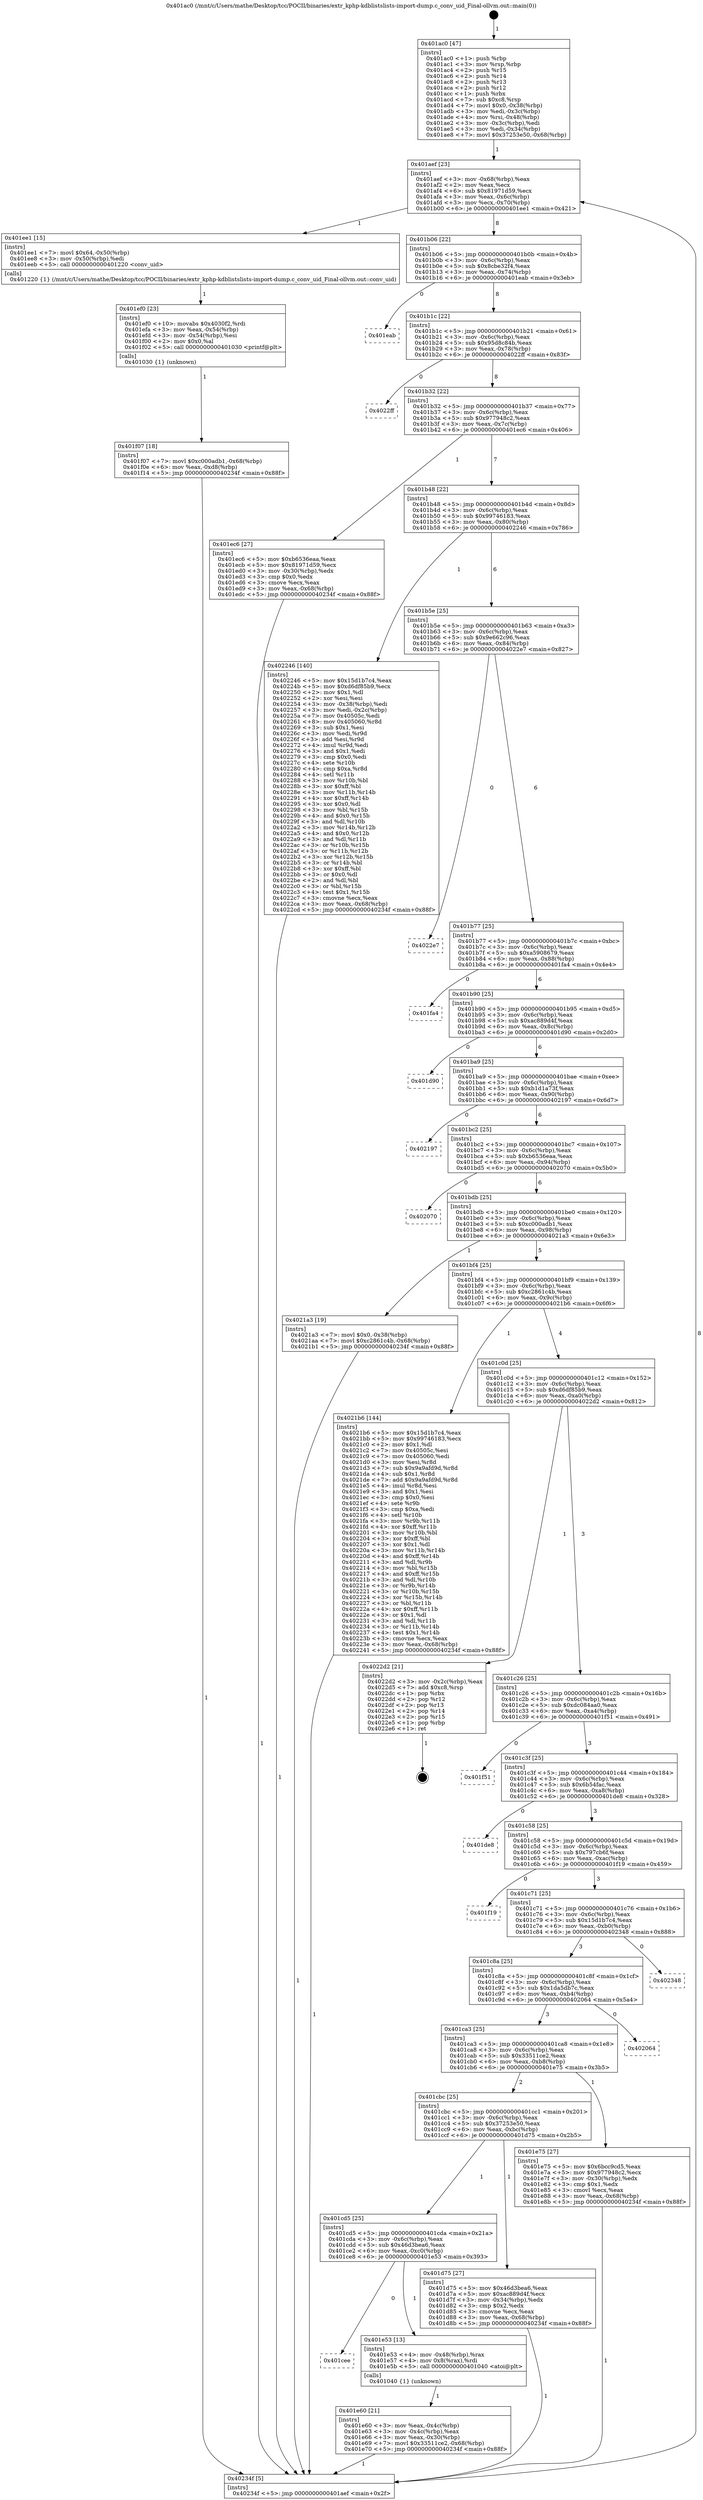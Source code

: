digraph "0x401ac0" {
  label = "0x401ac0 (/mnt/c/Users/mathe/Desktop/tcc/POCII/binaries/extr_kphp-kdblistslists-import-dump.c_conv_uid_Final-ollvm.out::main(0))"
  labelloc = "t"
  node[shape=record]

  Entry [label="",width=0.3,height=0.3,shape=circle,fillcolor=black,style=filled]
  "0x401aef" [label="{
     0x401aef [23]\l
     | [instrs]\l
     &nbsp;&nbsp;0x401aef \<+3\>: mov -0x68(%rbp),%eax\l
     &nbsp;&nbsp;0x401af2 \<+2\>: mov %eax,%ecx\l
     &nbsp;&nbsp;0x401af4 \<+6\>: sub $0x81971d59,%ecx\l
     &nbsp;&nbsp;0x401afa \<+3\>: mov %eax,-0x6c(%rbp)\l
     &nbsp;&nbsp;0x401afd \<+3\>: mov %ecx,-0x70(%rbp)\l
     &nbsp;&nbsp;0x401b00 \<+6\>: je 0000000000401ee1 \<main+0x421\>\l
  }"]
  "0x401ee1" [label="{
     0x401ee1 [15]\l
     | [instrs]\l
     &nbsp;&nbsp;0x401ee1 \<+7\>: movl $0x64,-0x50(%rbp)\l
     &nbsp;&nbsp;0x401ee8 \<+3\>: mov -0x50(%rbp),%edi\l
     &nbsp;&nbsp;0x401eeb \<+5\>: call 0000000000401220 \<conv_uid\>\l
     | [calls]\l
     &nbsp;&nbsp;0x401220 \{1\} (/mnt/c/Users/mathe/Desktop/tcc/POCII/binaries/extr_kphp-kdblistslists-import-dump.c_conv_uid_Final-ollvm.out::conv_uid)\l
  }"]
  "0x401b06" [label="{
     0x401b06 [22]\l
     | [instrs]\l
     &nbsp;&nbsp;0x401b06 \<+5\>: jmp 0000000000401b0b \<main+0x4b\>\l
     &nbsp;&nbsp;0x401b0b \<+3\>: mov -0x6c(%rbp),%eax\l
     &nbsp;&nbsp;0x401b0e \<+5\>: sub $0x8cbe32f4,%eax\l
     &nbsp;&nbsp;0x401b13 \<+3\>: mov %eax,-0x74(%rbp)\l
     &nbsp;&nbsp;0x401b16 \<+6\>: je 0000000000401eab \<main+0x3eb\>\l
  }"]
  Exit [label="",width=0.3,height=0.3,shape=circle,fillcolor=black,style=filled,peripheries=2]
  "0x401eab" [label="{
     0x401eab\l
  }", style=dashed]
  "0x401b1c" [label="{
     0x401b1c [22]\l
     | [instrs]\l
     &nbsp;&nbsp;0x401b1c \<+5\>: jmp 0000000000401b21 \<main+0x61\>\l
     &nbsp;&nbsp;0x401b21 \<+3\>: mov -0x6c(%rbp),%eax\l
     &nbsp;&nbsp;0x401b24 \<+5\>: sub $0x95d8c84b,%eax\l
     &nbsp;&nbsp;0x401b29 \<+3\>: mov %eax,-0x78(%rbp)\l
     &nbsp;&nbsp;0x401b2c \<+6\>: je 00000000004022ff \<main+0x83f\>\l
  }"]
  "0x401f07" [label="{
     0x401f07 [18]\l
     | [instrs]\l
     &nbsp;&nbsp;0x401f07 \<+7\>: movl $0xc000adb1,-0x68(%rbp)\l
     &nbsp;&nbsp;0x401f0e \<+6\>: mov %eax,-0xd8(%rbp)\l
     &nbsp;&nbsp;0x401f14 \<+5\>: jmp 000000000040234f \<main+0x88f\>\l
  }"]
  "0x4022ff" [label="{
     0x4022ff\l
  }", style=dashed]
  "0x401b32" [label="{
     0x401b32 [22]\l
     | [instrs]\l
     &nbsp;&nbsp;0x401b32 \<+5\>: jmp 0000000000401b37 \<main+0x77\>\l
     &nbsp;&nbsp;0x401b37 \<+3\>: mov -0x6c(%rbp),%eax\l
     &nbsp;&nbsp;0x401b3a \<+5\>: sub $0x977948c2,%eax\l
     &nbsp;&nbsp;0x401b3f \<+3\>: mov %eax,-0x7c(%rbp)\l
     &nbsp;&nbsp;0x401b42 \<+6\>: je 0000000000401ec6 \<main+0x406\>\l
  }"]
  "0x401ef0" [label="{
     0x401ef0 [23]\l
     | [instrs]\l
     &nbsp;&nbsp;0x401ef0 \<+10\>: movabs $0x4030f2,%rdi\l
     &nbsp;&nbsp;0x401efa \<+3\>: mov %eax,-0x54(%rbp)\l
     &nbsp;&nbsp;0x401efd \<+3\>: mov -0x54(%rbp),%esi\l
     &nbsp;&nbsp;0x401f00 \<+2\>: mov $0x0,%al\l
     &nbsp;&nbsp;0x401f02 \<+5\>: call 0000000000401030 \<printf@plt\>\l
     | [calls]\l
     &nbsp;&nbsp;0x401030 \{1\} (unknown)\l
  }"]
  "0x401ec6" [label="{
     0x401ec6 [27]\l
     | [instrs]\l
     &nbsp;&nbsp;0x401ec6 \<+5\>: mov $0xb6536eaa,%eax\l
     &nbsp;&nbsp;0x401ecb \<+5\>: mov $0x81971d59,%ecx\l
     &nbsp;&nbsp;0x401ed0 \<+3\>: mov -0x30(%rbp),%edx\l
     &nbsp;&nbsp;0x401ed3 \<+3\>: cmp $0x0,%edx\l
     &nbsp;&nbsp;0x401ed6 \<+3\>: cmove %ecx,%eax\l
     &nbsp;&nbsp;0x401ed9 \<+3\>: mov %eax,-0x68(%rbp)\l
     &nbsp;&nbsp;0x401edc \<+5\>: jmp 000000000040234f \<main+0x88f\>\l
  }"]
  "0x401b48" [label="{
     0x401b48 [22]\l
     | [instrs]\l
     &nbsp;&nbsp;0x401b48 \<+5\>: jmp 0000000000401b4d \<main+0x8d\>\l
     &nbsp;&nbsp;0x401b4d \<+3\>: mov -0x6c(%rbp),%eax\l
     &nbsp;&nbsp;0x401b50 \<+5\>: sub $0x99746183,%eax\l
     &nbsp;&nbsp;0x401b55 \<+3\>: mov %eax,-0x80(%rbp)\l
     &nbsp;&nbsp;0x401b58 \<+6\>: je 0000000000402246 \<main+0x786\>\l
  }"]
  "0x401e60" [label="{
     0x401e60 [21]\l
     | [instrs]\l
     &nbsp;&nbsp;0x401e60 \<+3\>: mov %eax,-0x4c(%rbp)\l
     &nbsp;&nbsp;0x401e63 \<+3\>: mov -0x4c(%rbp),%eax\l
     &nbsp;&nbsp;0x401e66 \<+3\>: mov %eax,-0x30(%rbp)\l
     &nbsp;&nbsp;0x401e69 \<+7\>: movl $0x33511ce2,-0x68(%rbp)\l
     &nbsp;&nbsp;0x401e70 \<+5\>: jmp 000000000040234f \<main+0x88f\>\l
  }"]
  "0x402246" [label="{
     0x402246 [140]\l
     | [instrs]\l
     &nbsp;&nbsp;0x402246 \<+5\>: mov $0x15d1b7c4,%eax\l
     &nbsp;&nbsp;0x40224b \<+5\>: mov $0xd6df85b9,%ecx\l
     &nbsp;&nbsp;0x402250 \<+2\>: mov $0x1,%dl\l
     &nbsp;&nbsp;0x402252 \<+2\>: xor %esi,%esi\l
     &nbsp;&nbsp;0x402254 \<+3\>: mov -0x38(%rbp),%edi\l
     &nbsp;&nbsp;0x402257 \<+3\>: mov %edi,-0x2c(%rbp)\l
     &nbsp;&nbsp;0x40225a \<+7\>: mov 0x40505c,%edi\l
     &nbsp;&nbsp;0x402261 \<+8\>: mov 0x405060,%r8d\l
     &nbsp;&nbsp;0x402269 \<+3\>: sub $0x1,%esi\l
     &nbsp;&nbsp;0x40226c \<+3\>: mov %edi,%r9d\l
     &nbsp;&nbsp;0x40226f \<+3\>: add %esi,%r9d\l
     &nbsp;&nbsp;0x402272 \<+4\>: imul %r9d,%edi\l
     &nbsp;&nbsp;0x402276 \<+3\>: and $0x1,%edi\l
     &nbsp;&nbsp;0x402279 \<+3\>: cmp $0x0,%edi\l
     &nbsp;&nbsp;0x40227c \<+4\>: sete %r10b\l
     &nbsp;&nbsp;0x402280 \<+4\>: cmp $0xa,%r8d\l
     &nbsp;&nbsp;0x402284 \<+4\>: setl %r11b\l
     &nbsp;&nbsp;0x402288 \<+3\>: mov %r10b,%bl\l
     &nbsp;&nbsp;0x40228b \<+3\>: xor $0xff,%bl\l
     &nbsp;&nbsp;0x40228e \<+3\>: mov %r11b,%r14b\l
     &nbsp;&nbsp;0x402291 \<+4\>: xor $0xff,%r14b\l
     &nbsp;&nbsp;0x402295 \<+3\>: xor $0x0,%dl\l
     &nbsp;&nbsp;0x402298 \<+3\>: mov %bl,%r15b\l
     &nbsp;&nbsp;0x40229b \<+4\>: and $0x0,%r15b\l
     &nbsp;&nbsp;0x40229f \<+3\>: and %dl,%r10b\l
     &nbsp;&nbsp;0x4022a2 \<+3\>: mov %r14b,%r12b\l
     &nbsp;&nbsp;0x4022a5 \<+4\>: and $0x0,%r12b\l
     &nbsp;&nbsp;0x4022a9 \<+3\>: and %dl,%r11b\l
     &nbsp;&nbsp;0x4022ac \<+3\>: or %r10b,%r15b\l
     &nbsp;&nbsp;0x4022af \<+3\>: or %r11b,%r12b\l
     &nbsp;&nbsp;0x4022b2 \<+3\>: xor %r12b,%r15b\l
     &nbsp;&nbsp;0x4022b5 \<+3\>: or %r14b,%bl\l
     &nbsp;&nbsp;0x4022b8 \<+3\>: xor $0xff,%bl\l
     &nbsp;&nbsp;0x4022bb \<+3\>: or $0x0,%dl\l
     &nbsp;&nbsp;0x4022be \<+2\>: and %dl,%bl\l
     &nbsp;&nbsp;0x4022c0 \<+3\>: or %bl,%r15b\l
     &nbsp;&nbsp;0x4022c3 \<+4\>: test $0x1,%r15b\l
     &nbsp;&nbsp;0x4022c7 \<+3\>: cmovne %ecx,%eax\l
     &nbsp;&nbsp;0x4022ca \<+3\>: mov %eax,-0x68(%rbp)\l
     &nbsp;&nbsp;0x4022cd \<+5\>: jmp 000000000040234f \<main+0x88f\>\l
  }"]
  "0x401b5e" [label="{
     0x401b5e [25]\l
     | [instrs]\l
     &nbsp;&nbsp;0x401b5e \<+5\>: jmp 0000000000401b63 \<main+0xa3\>\l
     &nbsp;&nbsp;0x401b63 \<+3\>: mov -0x6c(%rbp),%eax\l
     &nbsp;&nbsp;0x401b66 \<+5\>: sub $0x9e662c96,%eax\l
     &nbsp;&nbsp;0x401b6b \<+6\>: mov %eax,-0x84(%rbp)\l
     &nbsp;&nbsp;0x401b71 \<+6\>: je 00000000004022e7 \<main+0x827\>\l
  }"]
  "0x401cee" [label="{
     0x401cee\l
  }", style=dashed]
  "0x4022e7" [label="{
     0x4022e7\l
  }", style=dashed]
  "0x401b77" [label="{
     0x401b77 [25]\l
     | [instrs]\l
     &nbsp;&nbsp;0x401b77 \<+5\>: jmp 0000000000401b7c \<main+0xbc\>\l
     &nbsp;&nbsp;0x401b7c \<+3\>: mov -0x6c(%rbp),%eax\l
     &nbsp;&nbsp;0x401b7f \<+5\>: sub $0xa5908679,%eax\l
     &nbsp;&nbsp;0x401b84 \<+6\>: mov %eax,-0x88(%rbp)\l
     &nbsp;&nbsp;0x401b8a \<+6\>: je 0000000000401fa4 \<main+0x4e4\>\l
  }"]
  "0x401e53" [label="{
     0x401e53 [13]\l
     | [instrs]\l
     &nbsp;&nbsp;0x401e53 \<+4\>: mov -0x48(%rbp),%rax\l
     &nbsp;&nbsp;0x401e57 \<+4\>: mov 0x8(%rax),%rdi\l
     &nbsp;&nbsp;0x401e5b \<+5\>: call 0000000000401040 \<atoi@plt\>\l
     | [calls]\l
     &nbsp;&nbsp;0x401040 \{1\} (unknown)\l
  }"]
  "0x401fa4" [label="{
     0x401fa4\l
  }", style=dashed]
  "0x401b90" [label="{
     0x401b90 [25]\l
     | [instrs]\l
     &nbsp;&nbsp;0x401b90 \<+5\>: jmp 0000000000401b95 \<main+0xd5\>\l
     &nbsp;&nbsp;0x401b95 \<+3\>: mov -0x6c(%rbp),%eax\l
     &nbsp;&nbsp;0x401b98 \<+5\>: sub $0xac889d4f,%eax\l
     &nbsp;&nbsp;0x401b9d \<+6\>: mov %eax,-0x8c(%rbp)\l
     &nbsp;&nbsp;0x401ba3 \<+6\>: je 0000000000401d90 \<main+0x2d0\>\l
  }"]
  "0x401ac0" [label="{
     0x401ac0 [47]\l
     | [instrs]\l
     &nbsp;&nbsp;0x401ac0 \<+1\>: push %rbp\l
     &nbsp;&nbsp;0x401ac1 \<+3\>: mov %rsp,%rbp\l
     &nbsp;&nbsp;0x401ac4 \<+2\>: push %r15\l
     &nbsp;&nbsp;0x401ac6 \<+2\>: push %r14\l
     &nbsp;&nbsp;0x401ac8 \<+2\>: push %r13\l
     &nbsp;&nbsp;0x401aca \<+2\>: push %r12\l
     &nbsp;&nbsp;0x401acc \<+1\>: push %rbx\l
     &nbsp;&nbsp;0x401acd \<+7\>: sub $0xc8,%rsp\l
     &nbsp;&nbsp;0x401ad4 \<+7\>: movl $0x0,-0x38(%rbp)\l
     &nbsp;&nbsp;0x401adb \<+3\>: mov %edi,-0x3c(%rbp)\l
     &nbsp;&nbsp;0x401ade \<+4\>: mov %rsi,-0x48(%rbp)\l
     &nbsp;&nbsp;0x401ae2 \<+3\>: mov -0x3c(%rbp),%edi\l
     &nbsp;&nbsp;0x401ae5 \<+3\>: mov %edi,-0x34(%rbp)\l
     &nbsp;&nbsp;0x401ae8 \<+7\>: movl $0x37253e50,-0x68(%rbp)\l
  }"]
  "0x401d90" [label="{
     0x401d90\l
  }", style=dashed]
  "0x401ba9" [label="{
     0x401ba9 [25]\l
     | [instrs]\l
     &nbsp;&nbsp;0x401ba9 \<+5\>: jmp 0000000000401bae \<main+0xee\>\l
     &nbsp;&nbsp;0x401bae \<+3\>: mov -0x6c(%rbp),%eax\l
     &nbsp;&nbsp;0x401bb1 \<+5\>: sub $0xb1d1a73f,%eax\l
     &nbsp;&nbsp;0x401bb6 \<+6\>: mov %eax,-0x90(%rbp)\l
     &nbsp;&nbsp;0x401bbc \<+6\>: je 0000000000402197 \<main+0x6d7\>\l
  }"]
  "0x40234f" [label="{
     0x40234f [5]\l
     | [instrs]\l
     &nbsp;&nbsp;0x40234f \<+5\>: jmp 0000000000401aef \<main+0x2f\>\l
  }"]
  "0x402197" [label="{
     0x402197\l
  }", style=dashed]
  "0x401bc2" [label="{
     0x401bc2 [25]\l
     | [instrs]\l
     &nbsp;&nbsp;0x401bc2 \<+5\>: jmp 0000000000401bc7 \<main+0x107\>\l
     &nbsp;&nbsp;0x401bc7 \<+3\>: mov -0x6c(%rbp),%eax\l
     &nbsp;&nbsp;0x401bca \<+5\>: sub $0xb6536eaa,%eax\l
     &nbsp;&nbsp;0x401bcf \<+6\>: mov %eax,-0x94(%rbp)\l
     &nbsp;&nbsp;0x401bd5 \<+6\>: je 0000000000402070 \<main+0x5b0\>\l
  }"]
  "0x401cd5" [label="{
     0x401cd5 [25]\l
     | [instrs]\l
     &nbsp;&nbsp;0x401cd5 \<+5\>: jmp 0000000000401cda \<main+0x21a\>\l
     &nbsp;&nbsp;0x401cda \<+3\>: mov -0x6c(%rbp),%eax\l
     &nbsp;&nbsp;0x401cdd \<+5\>: sub $0x46d3bea6,%eax\l
     &nbsp;&nbsp;0x401ce2 \<+6\>: mov %eax,-0xc0(%rbp)\l
     &nbsp;&nbsp;0x401ce8 \<+6\>: je 0000000000401e53 \<main+0x393\>\l
  }"]
  "0x402070" [label="{
     0x402070\l
  }", style=dashed]
  "0x401bdb" [label="{
     0x401bdb [25]\l
     | [instrs]\l
     &nbsp;&nbsp;0x401bdb \<+5\>: jmp 0000000000401be0 \<main+0x120\>\l
     &nbsp;&nbsp;0x401be0 \<+3\>: mov -0x6c(%rbp),%eax\l
     &nbsp;&nbsp;0x401be3 \<+5\>: sub $0xc000adb1,%eax\l
     &nbsp;&nbsp;0x401be8 \<+6\>: mov %eax,-0x98(%rbp)\l
     &nbsp;&nbsp;0x401bee \<+6\>: je 00000000004021a3 \<main+0x6e3\>\l
  }"]
  "0x401d75" [label="{
     0x401d75 [27]\l
     | [instrs]\l
     &nbsp;&nbsp;0x401d75 \<+5\>: mov $0x46d3bea6,%eax\l
     &nbsp;&nbsp;0x401d7a \<+5\>: mov $0xac889d4f,%ecx\l
     &nbsp;&nbsp;0x401d7f \<+3\>: mov -0x34(%rbp),%edx\l
     &nbsp;&nbsp;0x401d82 \<+3\>: cmp $0x2,%edx\l
     &nbsp;&nbsp;0x401d85 \<+3\>: cmovne %ecx,%eax\l
     &nbsp;&nbsp;0x401d88 \<+3\>: mov %eax,-0x68(%rbp)\l
     &nbsp;&nbsp;0x401d8b \<+5\>: jmp 000000000040234f \<main+0x88f\>\l
  }"]
  "0x4021a3" [label="{
     0x4021a3 [19]\l
     | [instrs]\l
     &nbsp;&nbsp;0x4021a3 \<+7\>: movl $0x0,-0x38(%rbp)\l
     &nbsp;&nbsp;0x4021aa \<+7\>: movl $0xc2861c4b,-0x68(%rbp)\l
     &nbsp;&nbsp;0x4021b1 \<+5\>: jmp 000000000040234f \<main+0x88f\>\l
  }"]
  "0x401bf4" [label="{
     0x401bf4 [25]\l
     | [instrs]\l
     &nbsp;&nbsp;0x401bf4 \<+5\>: jmp 0000000000401bf9 \<main+0x139\>\l
     &nbsp;&nbsp;0x401bf9 \<+3\>: mov -0x6c(%rbp),%eax\l
     &nbsp;&nbsp;0x401bfc \<+5\>: sub $0xc2861c4b,%eax\l
     &nbsp;&nbsp;0x401c01 \<+6\>: mov %eax,-0x9c(%rbp)\l
     &nbsp;&nbsp;0x401c07 \<+6\>: je 00000000004021b6 \<main+0x6f6\>\l
  }"]
  "0x401cbc" [label="{
     0x401cbc [25]\l
     | [instrs]\l
     &nbsp;&nbsp;0x401cbc \<+5\>: jmp 0000000000401cc1 \<main+0x201\>\l
     &nbsp;&nbsp;0x401cc1 \<+3\>: mov -0x6c(%rbp),%eax\l
     &nbsp;&nbsp;0x401cc4 \<+5\>: sub $0x37253e50,%eax\l
     &nbsp;&nbsp;0x401cc9 \<+6\>: mov %eax,-0xbc(%rbp)\l
     &nbsp;&nbsp;0x401ccf \<+6\>: je 0000000000401d75 \<main+0x2b5\>\l
  }"]
  "0x4021b6" [label="{
     0x4021b6 [144]\l
     | [instrs]\l
     &nbsp;&nbsp;0x4021b6 \<+5\>: mov $0x15d1b7c4,%eax\l
     &nbsp;&nbsp;0x4021bb \<+5\>: mov $0x99746183,%ecx\l
     &nbsp;&nbsp;0x4021c0 \<+2\>: mov $0x1,%dl\l
     &nbsp;&nbsp;0x4021c2 \<+7\>: mov 0x40505c,%esi\l
     &nbsp;&nbsp;0x4021c9 \<+7\>: mov 0x405060,%edi\l
     &nbsp;&nbsp;0x4021d0 \<+3\>: mov %esi,%r8d\l
     &nbsp;&nbsp;0x4021d3 \<+7\>: sub $0x9a9afd9d,%r8d\l
     &nbsp;&nbsp;0x4021da \<+4\>: sub $0x1,%r8d\l
     &nbsp;&nbsp;0x4021de \<+7\>: add $0x9a9afd9d,%r8d\l
     &nbsp;&nbsp;0x4021e5 \<+4\>: imul %r8d,%esi\l
     &nbsp;&nbsp;0x4021e9 \<+3\>: and $0x1,%esi\l
     &nbsp;&nbsp;0x4021ec \<+3\>: cmp $0x0,%esi\l
     &nbsp;&nbsp;0x4021ef \<+4\>: sete %r9b\l
     &nbsp;&nbsp;0x4021f3 \<+3\>: cmp $0xa,%edi\l
     &nbsp;&nbsp;0x4021f6 \<+4\>: setl %r10b\l
     &nbsp;&nbsp;0x4021fa \<+3\>: mov %r9b,%r11b\l
     &nbsp;&nbsp;0x4021fd \<+4\>: xor $0xff,%r11b\l
     &nbsp;&nbsp;0x402201 \<+3\>: mov %r10b,%bl\l
     &nbsp;&nbsp;0x402204 \<+3\>: xor $0xff,%bl\l
     &nbsp;&nbsp;0x402207 \<+3\>: xor $0x1,%dl\l
     &nbsp;&nbsp;0x40220a \<+3\>: mov %r11b,%r14b\l
     &nbsp;&nbsp;0x40220d \<+4\>: and $0xff,%r14b\l
     &nbsp;&nbsp;0x402211 \<+3\>: and %dl,%r9b\l
     &nbsp;&nbsp;0x402214 \<+3\>: mov %bl,%r15b\l
     &nbsp;&nbsp;0x402217 \<+4\>: and $0xff,%r15b\l
     &nbsp;&nbsp;0x40221b \<+3\>: and %dl,%r10b\l
     &nbsp;&nbsp;0x40221e \<+3\>: or %r9b,%r14b\l
     &nbsp;&nbsp;0x402221 \<+3\>: or %r10b,%r15b\l
     &nbsp;&nbsp;0x402224 \<+3\>: xor %r15b,%r14b\l
     &nbsp;&nbsp;0x402227 \<+3\>: or %bl,%r11b\l
     &nbsp;&nbsp;0x40222a \<+4\>: xor $0xff,%r11b\l
     &nbsp;&nbsp;0x40222e \<+3\>: or $0x1,%dl\l
     &nbsp;&nbsp;0x402231 \<+3\>: and %dl,%r11b\l
     &nbsp;&nbsp;0x402234 \<+3\>: or %r11b,%r14b\l
     &nbsp;&nbsp;0x402237 \<+4\>: test $0x1,%r14b\l
     &nbsp;&nbsp;0x40223b \<+3\>: cmovne %ecx,%eax\l
     &nbsp;&nbsp;0x40223e \<+3\>: mov %eax,-0x68(%rbp)\l
     &nbsp;&nbsp;0x402241 \<+5\>: jmp 000000000040234f \<main+0x88f\>\l
  }"]
  "0x401c0d" [label="{
     0x401c0d [25]\l
     | [instrs]\l
     &nbsp;&nbsp;0x401c0d \<+5\>: jmp 0000000000401c12 \<main+0x152\>\l
     &nbsp;&nbsp;0x401c12 \<+3\>: mov -0x6c(%rbp),%eax\l
     &nbsp;&nbsp;0x401c15 \<+5\>: sub $0xd6df85b9,%eax\l
     &nbsp;&nbsp;0x401c1a \<+6\>: mov %eax,-0xa0(%rbp)\l
     &nbsp;&nbsp;0x401c20 \<+6\>: je 00000000004022d2 \<main+0x812\>\l
  }"]
  "0x401e75" [label="{
     0x401e75 [27]\l
     | [instrs]\l
     &nbsp;&nbsp;0x401e75 \<+5\>: mov $0x6bcc9cd5,%eax\l
     &nbsp;&nbsp;0x401e7a \<+5\>: mov $0x977948c2,%ecx\l
     &nbsp;&nbsp;0x401e7f \<+3\>: mov -0x30(%rbp),%edx\l
     &nbsp;&nbsp;0x401e82 \<+3\>: cmp $0x1,%edx\l
     &nbsp;&nbsp;0x401e85 \<+3\>: cmovl %ecx,%eax\l
     &nbsp;&nbsp;0x401e88 \<+3\>: mov %eax,-0x68(%rbp)\l
     &nbsp;&nbsp;0x401e8b \<+5\>: jmp 000000000040234f \<main+0x88f\>\l
  }"]
  "0x4022d2" [label="{
     0x4022d2 [21]\l
     | [instrs]\l
     &nbsp;&nbsp;0x4022d2 \<+3\>: mov -0x2c(%rbp),%eax\l
     &nbsp;&nbsp;0x4022d5 \<+7\>: add $0xc8,%rsp\l
     &nbsp;&nbsp;0x4022dc \<+1\>: pop %rbx\l
     &nbsp;&nbsp;0x4022dd \<+2\>: pop %r12\l
     &nbsp;&nbsp;0x4022df \<+2\>: pop %r13\l
     &nbsp;&nbsp;0x4022e1 \<+2\>: pop %r14\l
     &nbsp;&nbsp;0x4022e3 \<+2\>: pop %r15\l
     &nbsp;&nbsp;0x4022e5 \<+1\>: pop %rbp\l
     &nbsp;&nbsp;0x4022e6 \<+1\>: ret\l
  }"]
  "0x401c26" [label="{
     0x401c26 [25]\l
     | [instrs]\l
     &nbsp;&nbsp;0x401c26 \<+5\>: jmp 0000000000401c2b \<main+0x16b\>\l
     &nbsp;&nbsp;0x401c2b \<+3\>: mov -0x6c(%rbp),%eax\l
     &nbsp;&nbsp;0x401c2e \<+5\>: sub $0xdc084aa0,%eax\l
     &nbsp;&nbsp;0x401c33 \<+6\>: mov %eax,-0xa4(%rbp)\l
     &nbsp;&nbsp;0x401c39 \<+6\>: je 0000000000401f51 \<main+0x491\>\l
  }"]
  "0x401ca3" [label="{
     0x401ca3 [25]\l
     | [instrs]\l
     &nbsp;&nbsp;0x401ca3 \<+5\>: jmp 0000000000401ca8 \<main+0x1e8\>\l
     &nbsp;&nbsp;0x401ca8 \<+3\>: mov -0x6c(%rbp),%eax\l
     &nbsp;&nbsp;0x401cab \<+5\>: sub $0x33511ce2,%eax\l
     &nbsp;&nbsp;0x401cb0 \<+6\>: mov %eax,-0xb8(%rbp)\l
     &nbsp;&nbsp;0x401cb6 \<+6\>: je 0000000000401e75 \<main+0x3b5\>\l
  }"]
  "0x401f51" [label="{
     0x401f51\l
  }", style=dashed]
  "0x401c3f" [label="{
     0x401c3f [25]\l
     | [instrs]\l
     &nbsp;&nbsp;0x401c3f \<+5\>: jmp 0000000000401c44 \<main+0x184\>\l
     &nbsp;&nbsp;0x401c44 \<+3\>: mov -0x6c(%rbp),%eax\l
     &nbsp;&nbsp;0x401c47 \<+5\>: sub $0x6b54fac,%eax\l
     &nbsp;&nbsp;0x401c4c \<+6\>: mov %eax,-0xa8(%rbp)\l
     &nbsp;&nbsp;0x401c52 \<+6\>: je 0000000000401de8 \<main+0x328\>\l
  }"]
  "0x402064" [label="{
     0x402064\l
  }", style=dashed]
  "0x401de8" [label="{
     0x401de8\l
  }", style=dashed]
  "0x401c58" [label="{
     0x401c58 [25]\l
     | [instrs]\l
     &nbsp;&nbsp;0x401c58 \<+5\>: jmp 0000000000401c5d \<main+0x19d\>\l
     &nbsp;&nbsp;0x401c5d \<+3\>: mov -0x6c(%rbp),%eax\l
     &nbsp;&nbsp;0x401c60 \<+5\>: sub $0x797cb6f,%eax\l
     &nbsp;&nbsp;0x401c65 \<+6\>: mov %eax,-0xac(%rbp)\l
     &nbsp;&nbsp;0x401c6b \<+6\>: je 0000000000401f19 \<main+0x459\>\l
  }"]
  "0x401c8a" [label="{
     0x401c8a [25]\l
     | [instrs]\l
     &nbsp;&nbsp;0x401c8a \<+5\>: jmp 0000000000401c8f \<main+0x1cf\>\l
     &nbsp;&nbsp;0x401c8f \<+3\>: mov -0x6c(%rbp),%eax\l
     &nbsp;&nbsp;0x401c92 \<+5\>: sub $0x1da5db7c,%eax\l
     &nbsp;&nbsp;0x401c97 \<+6\>: mov %eax,-0xb4(%rbp)\l
     &nbsp;&nbsp;0x401c9d \<+6\>: je 0000000000402064 \<main+0x5a4\>\l
  }"]
  "0x401f19" [label="{
     0x401f19\l
  }", style=dashed]
  "0x401c71" [label="{
     0x401c71 [25]\l
     | [instrs]\l
     &nbsp;&nbsp;0x401c71 \<+5\>: jmp 0000000000401c76 \<main+0x1b6\>\l
     &nbsp;&nbsp;0x401c76 \<+3\>: mov -0x6c(%rbp),%eax\l
     &nbsp;&nbsp;0x401c79 \<+5\>: sub $0x15d1b7c4,%eax\l
     &nbsp;&nbsp;0x401c7e \<+6\>: mov %eax,-0xb0(%rbp)\l
     &nbsp;&nbsp;0x401c84 \<+6\>: je 0000000000402348 \<main+0x888\>\l
  }"]
  "0x402348" [label="{
     0x402348\l
  }", style=dashed]
  Entry -> "0x401ac0" [label=" 1"]
  "0x401aef" -> "0x401ee1" [label=" 1"]
  "0x401aef" -> "0x401b06" [label=" 8"]
  "0x4022d2" -> Exit [label=" 1"]
  "0x401b06" -> "0x401eab" [label=" 0"]
  "0x401b06" -> "0x401b1c" [label=" 8"]
  "0x402246" -> "0x40234f" [label=" 1"]
  "0x401b1c" -> "0x4022ff" [label=" 0"]
  "0x401b1c" -> "0x401b32" [label=" 8"]
  "0x4021b6" -> "0x40234f" [label=" 1"]
  "0x401b32" -> "0x401ec6" [label=" 1"]
  "0x401b32" -> "0x401b48" [label=" 7"]
  "0x4021a3" -> "0x40234f" [label=" 1"]
  "0x401b48" -> "0x402246" [label=" 1"]
  "0x401b48" -> "0x401b5e" [label=" 6"]
  "0x401f07" -> "0x40234f" [label=" 1"]
  "0x401b5e" -> "0x4022e7" [label=" 0"]
  "0x401b5e" -> "0x401b77" [label=" 6"]
  "0x401ef0" -> "0x401f07" [label=" 1"]
  "0x401b77" -> "0x401fa4" [label=" 0"]
  "0x401b77" -> "0x401b90" [label=" 6"]
  "0x401ee1" -> "0x401ef0" [label=" 1"]
  "0x401b90" -> "0x401d90" [label=" 0"]
  "0x401b90" -> "0x401ba9" [label=" 6"]
  "0x401e75" -> "0x40234f" [label=" 1"]
  "0x401ba9" -> "0x402197" [label=" 0"]
  "0x401ba9" -> "0x401bc2" [label=" 6"]
  "0x401e60" -> "0x40234f" [label=" 1"]
  "0x401bc2" -> "0x402070" [label=" 0"]
  "0x401bc2" -> "0x401bdb" [label=" 6"]
  "0x401e53" -> "0x401e60" [label=" 1"]
  "0x401bdb" -> "0x4021a3" [label=" 1"]
  "0x401bdb" -> "0x401bf4" [label=" 5"]
  "0x401cd5" -> "0x401cee" [label=" 0"]
  "0x401bf4" -> "0x4021b6" [label=" 1"]
  "0x401bf4" -> "0x401c0d" [label=" 4"]
  "0x401ec6" -> "0x40234f" [label=" 1"]
  "0x401c0d" -> "0x4022d2" [label=" 1"]
  "0x401c0d" -> "0x401c26" [label=" 3"]
  "0x40234f" -> "0x401aef" [label=" 8"]
  "0x401c26" -> "0x401f51" [label=" 0"]
  "0x401c26" -> "0x401c3f" [label=" 3"]
  "0x401d75" -> "0x40234f" [label=" 1"]
  "0x401c3f" -> "0x401de8" [label=" 0"]
  "0x401c3f" -> "0x401c58" [label=" 3"]
  "0x401cbc" -> "0x401cd5" [label=" 1"]
  "0x401c58" -> "0x401f19" [label=" 0"]
  "0x401c58" -> "0x401c71" [label=" 3"]
  "0x401cd5" -> "0x401e53" [label=" 1"]
  "0x401c71" -> "0x402348" [label=" 0"]
  "0x401c71" -> "0x401c8a" [label=" 3"]
  "0x401cbc" -> "0x401d75" [label=" 1"]
  "0x401c8a" -> "0x402064" [label=" 0"]
  "0x401c8a" -> "0x401ca3" [label=" 3"]
  "0x401ac0" -> "0x401aef" [label=" 1"]
  "0x401ca3" -> "0x401e75" [label=" 1"]
  "0x401ca3" -> "0x401cbc" [label=" 2"]
}
